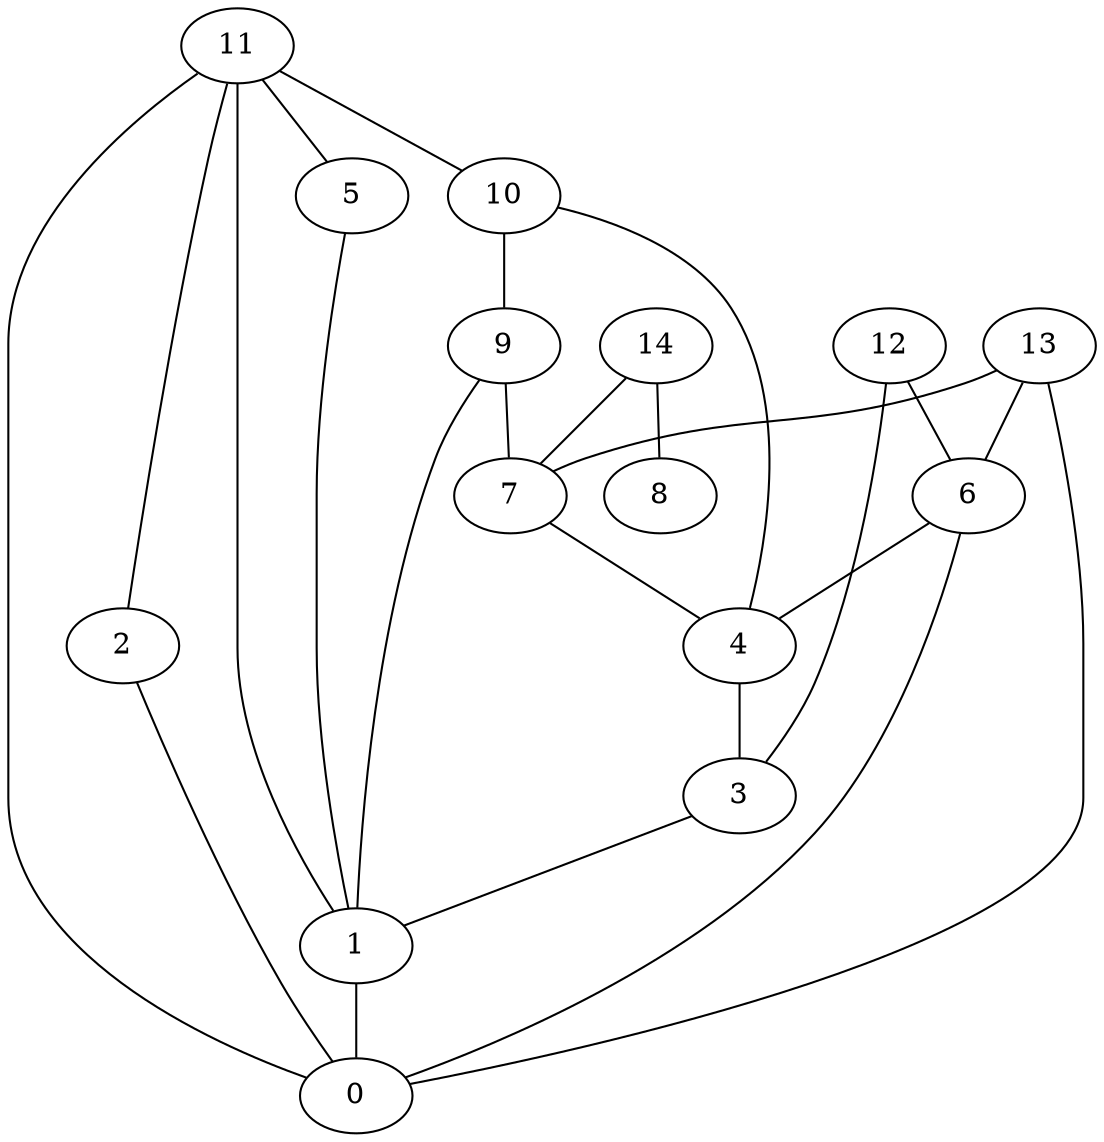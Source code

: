 digraph "sensornet-topology" {
label = "";
rankdir="BT";"0"->"1" [arrowhead = "both"] 
"0"->"2" [arrowhead = "both"] 
"0"->"6" [arrowhead = "both"] 
"0"->"11" [arrowhead = "both"] 
"0"->"13" [arrowhead = "both"] 
"1"->"3" [arrowhead = "both"] 
"1"->"5" [arrowhead = "both"] 
"1"->"9" [arrowhead = "both"] 
"1"->"11" [arrowhead = "both"] 
"2"->"11" [arrowhead = "both"] 
"3"->"4" [arrowhead = "both"] 
"3"->"12" [arrowhead = "both"] 
"4"->"6" [arrowhead = "both"] 
"4"->"7" [arrowhead = "both"] 
"4"->"10" [arrowhead = "both"] 
"5"->"11" [arrowhead = "both"] 
"6"->"12" [arrowhead = "both"] 
"6"->"13" [arrowhead = "both"] 
"7"->"9" [arrowhead = "both"] 
"7"->"13" [arrowhead = "both"] 
"7"->"14" [arrowhead = "both"] 
"8"->"14" [arrowhead = "both"] 
"9"->"10" [arrowhead = "both"] 
"10"->"11" [arrowhead = "both"] 
}